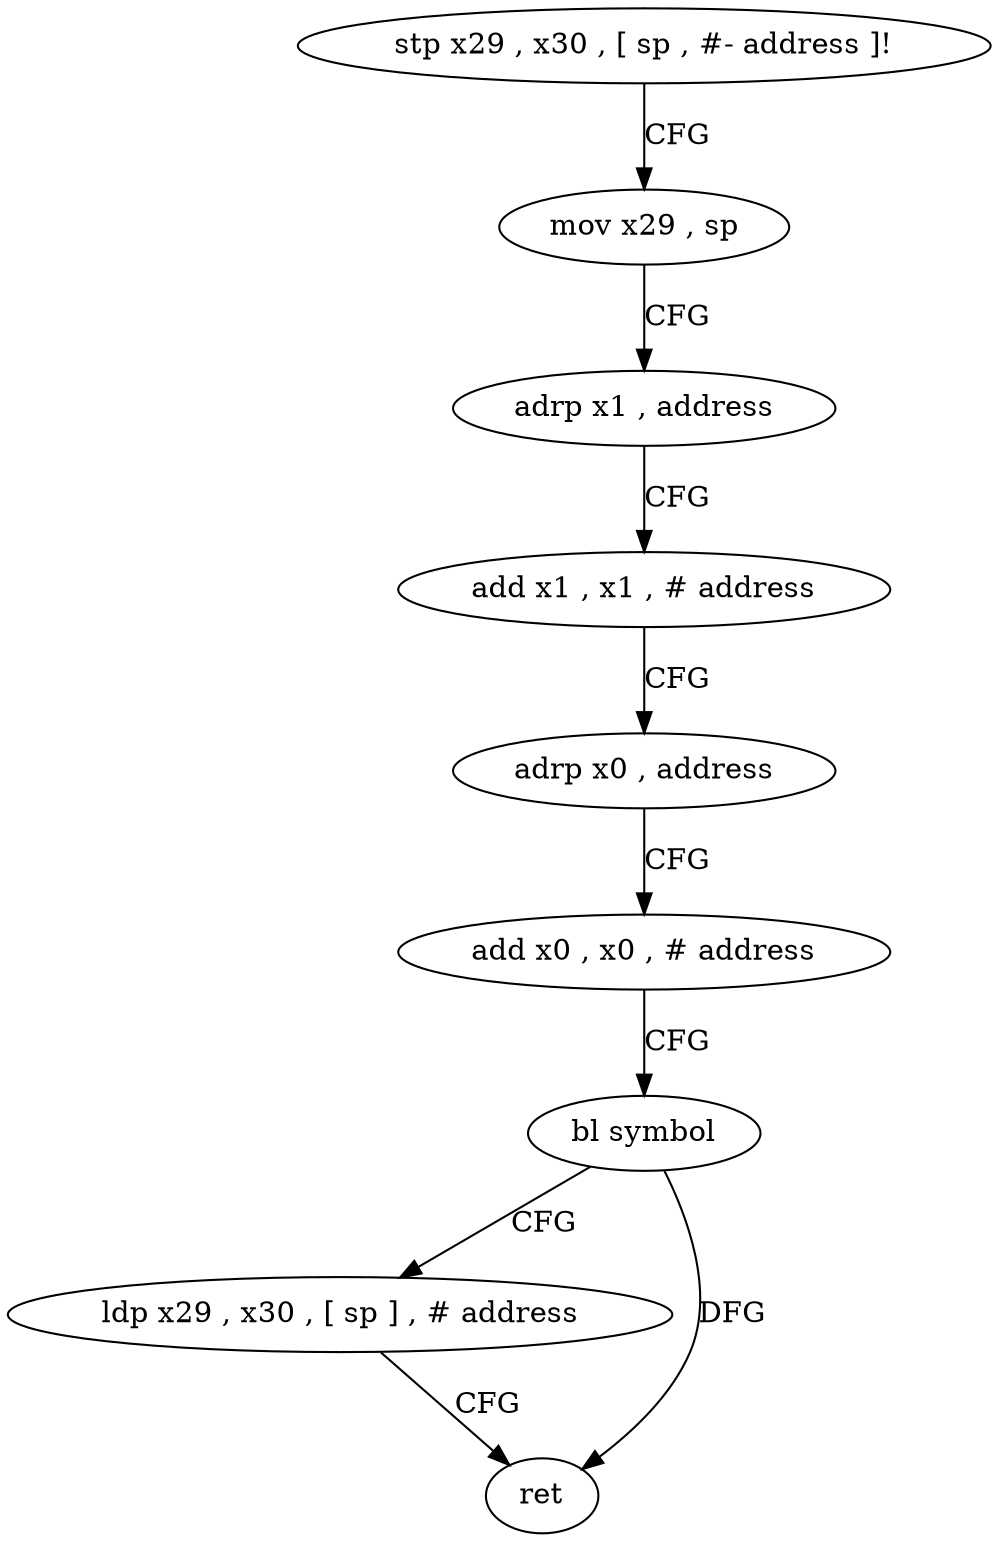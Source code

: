 digraph "func" {
"77216" [label = "stp x29 , x30 , [ sp , #- address ]!" ]
"77220" [label = "mov x29 , sp" ]
"77224" [label = "adrp x1 , address" ]
"77228" [label = "add x1 , x1 , # address" ]
"77232" [label = "adrp x0 , address" ]
"77236" [label = "add x0 , x0 , # address" ]
"77240" [label = "bl symbol" ]
"77244" [label = "ldp x29 , x30 , [ sp ] , # address" ]
"77248" [label = "ret" ]
"77216" -> "77220" [ label = "CFG" ]
"77220" -> "77224" [ label = "CFG" ]
"77224" -> "77228" [ label = "CFG" ]
"77228" -> "77232" [ label = "CFG" ]
"77232" -> "77236" [ label = "CFG" ]
"77236" -> "77240" [ label = "CFG" ]
"77240" -> "77244" [ label = "CFG" ]
"77240" -> "77248" [ label = "DFG" ]
"77244" -> "77248" [ label = "CFG" ]
}

